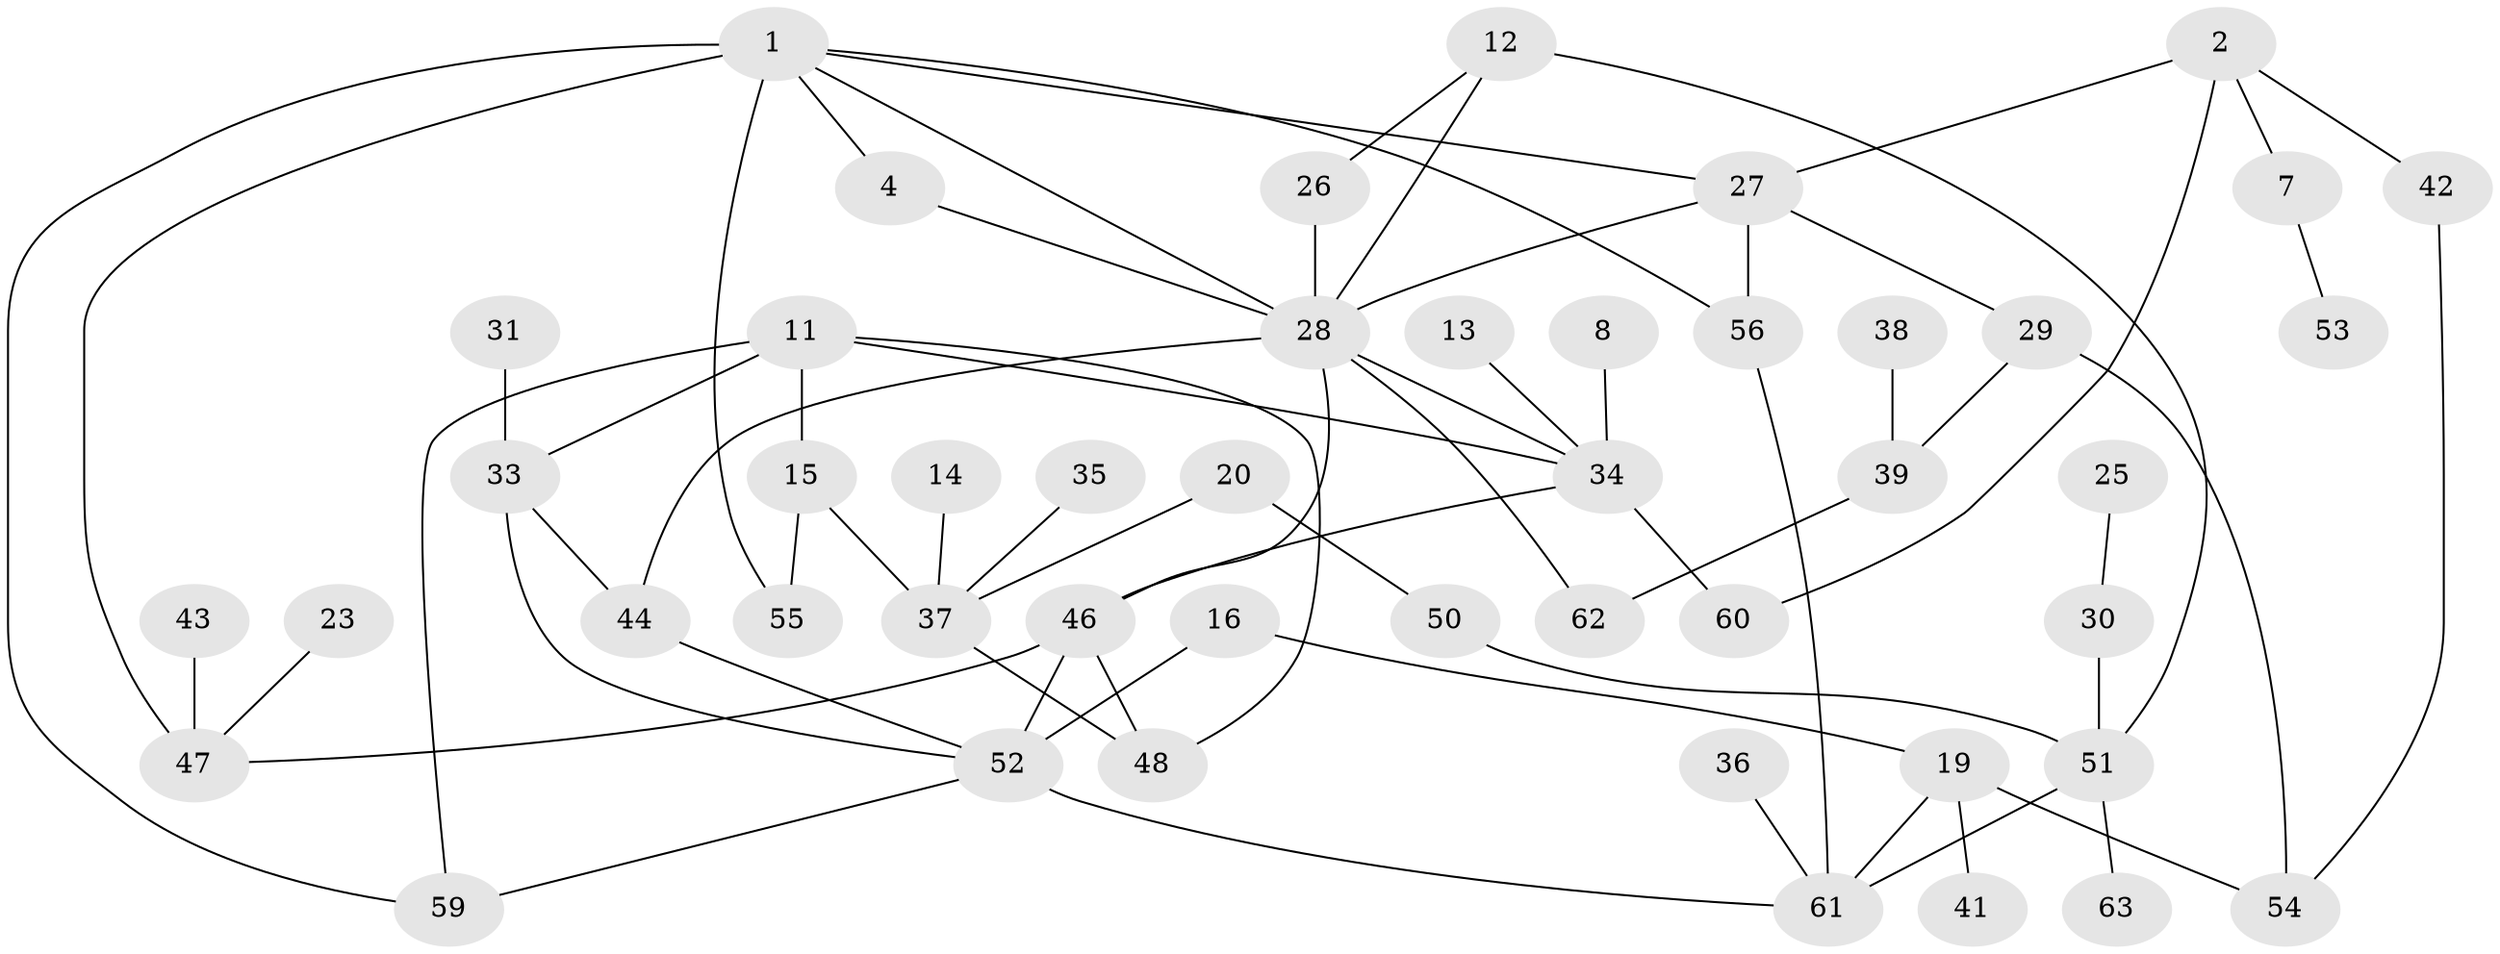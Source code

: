 // original degree distribution, {2: 0.2403846153846154, 4: 0.08653846153846154, 3: 0.2403846153846154, 5: 0.04807692307692308, 6: 0.028846153846153848, 1: 0.21153846153846154, 0: 0.14423076923076922}
// Generated by graph-tools (version 1.1) at 2025/35/03/04/25 23:35:50]
// undirected, 47 vertices, 68 edges
graph export_dot {
  node [color=gray90,style=filled];
  1;
  2;
  4;
  7;
  8;
  11;
  12;
  13;
  14;
  15;
  16;
  19;
  20;
  23;
  25;
  26;
  27;
  28;
  29;
  30;
  31;
  33;
  34;
  35;
  36;
  37;
  38;
  39;
  41;
  42;
  43;
  44;
  46;
  47;
  48;
  50;
  51;
  52;
  53;
  54;
  55;
  56;
  59;
  60;
  61;
  62;
  63;
  1 -- 4 [weight=1.0];
  1 -- 27 [weight=1.0];
  1 -- 28 [weight=1.0];
  1 -- 47 [weight=2.0];
  1 -- 55 [weight=1.0];
  1 -- 56 [weight=1.0];
  1 -- 59 [weight=1.0];
  2 -- 7 [weight=1.0];
  2 -- 27 [weight=1.0];
  2 -- 42 [weight=1.0];
  2 -- 60 [weight=1.0];
  4 -- 28 [weight=1.0];
  7 -- 53 [weight=1.0];
  8 -- 34 [weight=1.0];
  11 -- 15 [weight=1.0];
  11 -- 33 [weight=1.0];
  11 -- 34 [weight=1.0];
  11 -- 48 [weight=1.0];
  11 -- 59 [weight=1.0];
  12 -- 26 [weight=1.0];
  12 -- 28 [weight=1.0];
  12 -- 51 [weight=1.0];
  13 -- 34 [weight=1.0];
  14 -- 37 [weight=1.0];
  15 -- 37 [weight=2.0];
  15 -- 55 [weight=1.0];
  16 -- 19 [weight=1.0];
  16 -- 52 [weight=2.0];
  19 -- 41 [weight=1.0];
  19 -- 54 [weight=1.0];
  19 -- 61 [weight=1.0];
  20 -- 37 [weight=1.0];
  20 -- 50 [weight=1.0];
  23 -- 47 [weight=1.0];
  25 -- 30 [weight=1.0];
  26 -- 28 [weight=1.0];
  27 -- 28 [weight=1.0];
  27 -- 29 [weight=1.0];
  27 -- 56 [weight=1.0];
  28 -- 34 [weight=1.0];
  28 -- 44 [weight=1.0];
  28 -- 46 [weight=1.0];
  28 -- 62 [weight=1.0];
  29 -- 39 [weight=1.0];
  29 -- 54 [weight=1.0];
  30 -- 51 [weight=1.0];
  31 -- 33 [weight=1.0];
  33 -- 44 [weight=1.0];
  33 -- 52 [weight=1.0];
  34 -- 46 [weight=1.0];
  34 -- 60 [weight=1.0];
  35 -- 37 [weight=1.0];
  36 -- 61 [weight=1.0];
  37 -- 48 [weight=1.0];
  38 -- 39 [weight=1.0];
  39 -- 62 [weight=1.0];
  42 -- 54 [weight=1.0];
  43 -- 47 [weight=1.0];
  44 -- 52 [weight=1.0];
  46 -- 47 [weight=1.0];
  46 -- 48 [weight=1.0];
  46 -- 52 [weight=1.0];
  50 -- 51 [weight=1.0];
  51 -- 61 [weight=2.0];
  51 -- 63 [weight=1.0];
  52 -- 59 [weight=1.0];
  52 -- 61 [weight=1.0];
  56 -- 61 [weight=1.0];
}
